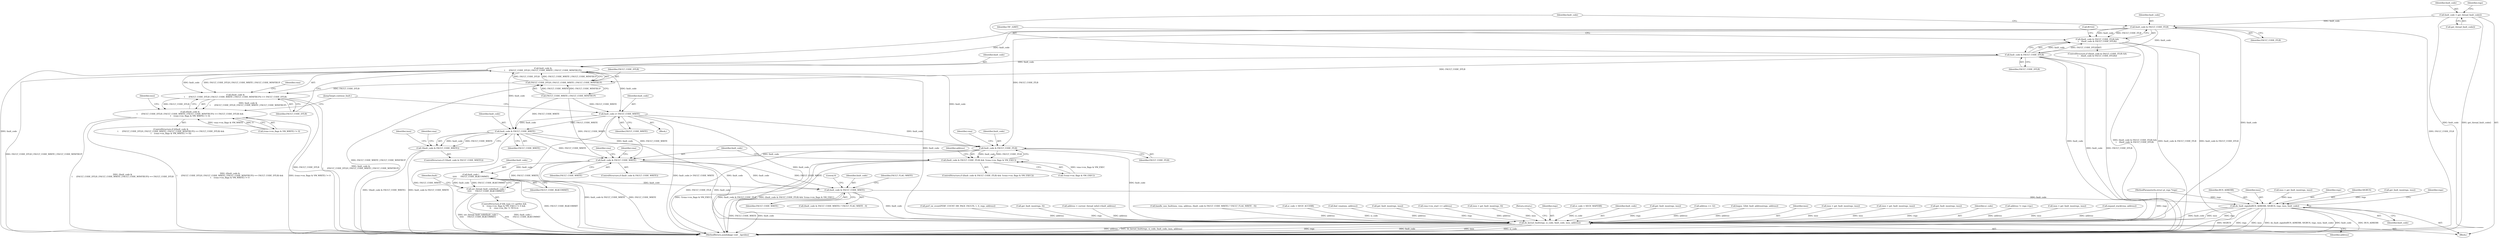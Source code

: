 digraph "0_linux_a8b0ca17b80e92faab46ee7179ba9e99ccb61233_44@API" {
"1000134" [label="(Call,fault_code = get_thread_fault_code())"];
"1000151" [label="(Call,fault_code & FAULT_CODE_ITLB)"];
"1000150" [label="(Call,(fault_code & FAULT_CODE_ITLB) &&\n\t    (fault_code & FAULT_CODE_DTLB))"];
"1000154" [label="(Call,fault_code & FAULT_CODE_DTLB)"];
"1000289" [label="(Call,fault_code &\n\t      (FAULT_CODE_DTLB | FAULT_CODE_WRITE | FAULT_CODE_WINFIXUP))"];
"1000288" [label="(Call,(fault_code &\n\t      (FAULT_CODE_DTLB | FAULT_CODE_WRITE | FAULT_CODE_WINFIXUP)) == FAULT_CODE_DTLB)"];
"1000287" [label="(Call,((fault_code &\n\t      (FAULT_CODE_DTLB | FAULT_CODE_WRITE | FAULT_CODE_WINFIXUP)) == FAULT_CODE_DTLB) &&\n\t    (vma->vm_flags & VM_WRITE) != 0)"];
"1000327" [label="(Call,fault_code |= FAULT_CODE_WRITE)"];
"1000348" [label="(Call,fault_code & FAULT_CODE_WRITE)"];
"1000347" [label="(Call,!(fault_code & FAULT_CODE_WRITE))"];
"1000400" [label="(Call,fault_code & FAULT_CODE_ITLB)"];
"1000399" [label="(Call,(fault_code & FAULT_CODE_ITLB) && !(vma->vm_flags & VM_EXEC))"];
"1000424" [label="(Call,fault_code & FAULT_CODE_WRITE)"];
"1000455" [label="(Call,fault_code |\n\t\t\t\t\t      FAULT_CODE_BLKCOMMIT)"];
"1000454" [label="(Call,set_thread_fault_code(fault_code |\n\t\t\t\t\t      FAULT_CODE_BLKCOMMIT))"];
"1000477" [label="(Call,fault_code & FAULT_CODE_WRITE)"];
"1000601" [label="(Call,do_kernel_fault(regs, si_code, fault_code, insn, address))"];
"1000648" [label="(Call,do_fault_siginfo(BUS_ADRERR, SIGBUS, regs, insn, fault_code))"];
"1000291" [label="(Call,FAULT_CODE_DTLB | FAULT_CODE_WRITE | FAULT_CODE_WINFIXUP)"];
"1000402" [label="(Identifier,FAULT_CODE_ITLB)"];
"1000290" [label="(Identifier,fault_code)"];
"1000239" [label="(Call,perf_sw_event(PERF_COUNT_SW_PAGE_FAULTS, 1, 0, regs, address))"];
"1000423" [label="(ControlStructure,if (fault_code & FAULT_CODE_WRITE))"];
"1000633" [label="(Call,get_fault_insn(regs, 0))"];
"1000292" [label="(Identifier,FAULT_CODE_DTLB)"];
"1000454" [label="(Call,set_thread_fault_code(fault_code |\n\t\t\t\t\t      FAULT_CODE_BLKCOMMIT))"];
"1000464" [label="(Identifier,vma)"];
"1000144" [label="(Call,address = current_thread_info()->fault_address)"];
"1000347" [label="(Call,!(fault_code & FAULT_CODE_WRITE))"];
"1000472" [label="(Call,handle_mm_fault(mm, vma, address, (fault_code & FAULT_CODE_WRITE) ? FAULT_FLAG_WRITE : 0))"];
"1000601" [label="(Call,do_kernel_fault(regs, si_code, fault_code, insn, address))"];
"1000152" [label="(Identifier,fault_code)"];
"1000391" [label="(Identifier,vma)"];
"1000293" [label="(Call,FAULT_CODE_WRITE | FAULT_CODE_WINFIXUP)"];
"1000648" [label="(Call,do_fault_siginfo(BUS_ADRERR, SIGBUS, regs, insn, fault_code))"];
"1000481" [label="(Literal,0)"];
"1000395" [label="(Call,si_code = SEGV_ACCERR)"];
"1000300" [label="(Identifier,vma)"];
"1000156" [label="(Identifier,FAULT_CODE_DTLB)"];
"1000403" [label="(Call,!(vma->vm_flags & VM_EXEC))"];
"1000288" [label="(Call,(fault_code &\n\t      (FAULT_CODE_DTLB | FAULT_CODE_WRITE | FAULT_CODE_WINFIXUP)) == FAULT_CODE_DTLB)"];
"1000649" [label="(Identifier,BUS_ADRERR)"];
"1000330" [label="(JumpTarget,continue_fault:)"];
"1000478" [label="(Identifier,fault_code)"];
"1000160" [label="(Identifier,TIF_32BIT)"];
"1000134" [label="(Call,fault_code = get_thread_fault_code())"];
"1000406" [label="(Identifier,vma)"];
"1000279" [label="(Call,find_vma(mm, address))"];
"1000287" [label="(Call,((fault_code &\n\t      (FAULT_CODE_DTLB | FAULT_CODE_WRITE | FAULT_CODE_WINFIXUP)) == FAULT_CODE_DTLB) &&\n\t    (vma->vm_flags & VM_WRITE) != 0)"];
"1000652" [label="(Identifier,insn)"];
"1000398" [label="(ControlStructure,if ((fault_code & FAULT_CODE_ITLB) && !(vma->vm_flags & VM_EXEC)))"];
"1000327" [label="(Call,fault_code |= FAULT_CODE_WRITE)"];
"1000638" [label="(Call,insn = get_fault_insn(regs, insn))"];
"1000456" [label="(Identifier,fault_code)"];
"1000400" [label="(Call,fault_code & FAULT_CODE_ITLB)"];
"1000651" [label="(Identifier,regs)"];
"1000349" [label="(Identifier,fault_code)"];
"1000425" [label="(Identifier,fault_code)"];
"1000611" [label="(Call,get_fault_insn(regs, insn))"];
"1000401" [label="(Identifier,fault_code)"];
"1000436" [label="(ControlStructure,if (tlb_type == spitfire &&\n\t\t    (vma->vm_flags & VM_EXEC) != 0 &&\n\t\t    vma->vm_file != NULL))"];
"1000332" [label="(Call,vma->vm_start <= address)"];
"1000631" [label="(Call,insn = get_fault_insn(regs, 0))"];
"1000399" [label="(Call,(fault_code & FAULT_CODE_ITLB) && !(vma->vm_flags & VM_EXEC))"];
"1000291" [label="(Call,FAULT_CODE_DTLB | FAULT_CODE_WRITE | FAULT_CODE_WINFIXUP)"];
"1000329" [label="(Identifier,FAULT_CODE_WRITE)"];
"1000348" [label="(Call,fault_code & FAULT_CODE_WRITE)"];
"1000432" [label="(Identifier,vma)"];
"1000480" [label="(Identifier,FAULT_FLAG_WRITE)"];
"1000607" [label="(Return,return;)"];
"1000346" [label="(ControlStructure,if (!(fault_code & FAULT_CODE_WRITE)))"];
"1000150" [label="(Call,(fault_code & FAULT_CODE_ITLB) &&\n\t    (fault_code & FAULT_CODE_DTLB))"];
"1000476" [label="(Call,(fault_code & FAULT_CODE_WRITE) ? FAULT_FLAG_WRITE : 0)"];
"1000135" [label="(Identifier,fault_code)"];
"1000602" [label="(Identifier,regs)"];
"1000141" [label="(Call,si_code = SEGV_MAPERR)"];
"1000350" [label="(Identifier,FAULT_CODE_WRITE)"];
"1000650" [label="(Identifier,SIGBUS)"];
"1000426" [label="(Identifier,FAULT_CODE_WRITE)"];
"1000353" [label="(Identifier,insn)"];
"1000479" [label="(Identifier,FAULT_CODE_WRITE)"];
"1000286" [label="(ControlStructure,if (((fault_code &\n\t      (FAULT_CODE_DTLB | FAULT_CODE_WRITE | FAULT_CODE_WINFIXUP)) == FAULT_CODE_DTLB) &&\n\t    (vma->vm_flags & VM_WRITE) != 0))"];
"1000149" [label="(ControlStructure,if ((fault_code & FAULT_CODE_ITLB) &&\n\t    (fault_code & FAULT_CODE_DTLB)))"];
"1000661" [label="(MethodReturn,asmlinkage void __kprobes)"];
"1000604" [label="(Identifier,fault_code)"];
"1000268" [label="(Call,get_fault_insn(regs, insn))"];
"1000186" [label="(Call,address >> 32)"];
"1000157" [label="(Call,BUG())"];
"1000477" [label="(Call,fault_code & FAULT_CODE_WRITE)"];
"1000191" [label="(Call,bogus_32bit_fault_address(regs, address))"];
"1000605" [label="(Identifier,insn)"];
"1000139" [label="(Identifier,regs)"];
"1000297" [label="(Call,(vma->vm_flags & VM_WRITE) != 0)"];
"1000153" [label="(Identifier,FAULT_CODE_ITLB)"];
"1000457" [label="(Identifier,FAULT_CODE_BLKCOMMIT)"];
"1000266" [label="(Call,insn = get_fault_insn(regs, insn))"];
"1000609" [label="(Call,insn = get_fault_insn(regs, insn))"];
"1000592" [label="(Call,get_fault_insn(regs, insn))"];
"1000640" [label="(Call,get_fault_insn(regs, insn))"];
"1000306" [label="(Identifier,insn)"];
"1000154" [label="(Call,fault_code & FAULT_CODE_DTLB)"];
"1000289" [label="(Call,fault_code &\n\t      (FAULT_CODE_DTLB | FAULT_CODE_WRITE | FAULT_CODE_WINFIXUP))"];
"1000603" [label="(Identifier,si_code)"];
"1000155" [label="(Identifier,fault_code)"];
"1000471" [label="(Identifier,fault)"];
"1000328" [label="(Identifier,fault_code)"];
"1000411" [label="(Call,address != regs->tpc)"];
"1000412" [label="(Identifier,address)"];
"1000653" [label="(Identifier,fault_code)"];
"1000657" [label="(Identifier,regs)"];
"1000590" [label="(Call,insn = get_fault_insn(regs, insn))"];
"1000136" [label="(Call,get_thread_fault_code())"];
"1000455" [label="(Call,fault_code |\n\t\t\t\t\t      FAULT_CODE_BLKCOMMIT)"];
"1000390" [label="(Call,expand_stack(vma, address))"];
"1000296" [label="(Identifier,FAULT_CODE_DTLB)"];
"1000424" [label="(Call,fault_code & FAULT_CODE_WRITE)"];
"1000116" [label="(MethodParameterIn,struct pt_regs *regs)"];
"1000117" [label="(Block,)"];
"1000606" [label="(Identifier,address)"];
"1000326" [label="(Block,)"];
"1000151" [label="(Call,fault_code & FAULT_CODE_ITLB)"];
"1000134" -> "1000117"  [label="AST: "];
"1000134" -> "1000136"  [label="CFG: "];
"1000135" -> "1000134"  [label="AST: "];
"1000136" -> "1000134"  [label="AST: "];
"1000139" -> "1000134"  [label="CFG: "];
"1000134" -> "1000661"  [label="DDG: fault_code"];
"1000134" -> "1000661"  [label="DDG: get_thread_fault_code()"];
"1000134" -> "1000151"  [label="DDG: fault_code"];
"1000151" -> "1000150"  [label="AST: "];
"1000151" -> "1000153"  [label="CFG: "];
"1000152" -> "1000151"  [label="AST: "];
"1000153" -> "1000151"  [label="AST: "];
"1000155" -> "1000151"  [label="CFG: "];
"1000150" -> "1000151"  [label="CFG: "];
"1000151" -> "1000661"  [label="DDG: fault_code"];
"1000151" -> "1000661"  [label="DDG: FAULT_CODE_ITLB"];
"1000151" -> "1000150"  [label="DDG: fault_code"];
"1000151" -> "1000150"  [label="DDG: FAULT_CODE_ITLB"];
"1000151" -> "1000154"  [label="DDG: fault_code"];
"1000151" -> "1000289"  [label="DDG: fault_code"];
"1000151" -> "1000400"  [label="DDG: FAULT_CODE_ITLB"];
"1000151" -> "1000601"  [label="DDG: fault_code"];
"1000150" -> "1000149"  [label="AST: "];
"1000150" -> "1000154"  [label="CFG: "];
"1000154" -> "1000150"  [label="AST: "];
"1000157" -> "1000150"  [label="CFG: "];
"1000160" -> "1000150"  [label="CFG: "];
"1000150" -> "1000661"  [label="DDG: fault_code & FAULT_CODE_ITLB"];
"1000150" -> "1000661"  [label="DDG: fault_code & FAULT_CODE_DTLB"];
"1000150" -> "1000661"  [label="DDG: (fault_code & FAULT_CODE_ITLB) &&\n\t    (fault_code & FAULT_CODE_DTLB)"];
"1000154" -> "1000150"  [label="DDG: fault_code"];
"1000154" -> "1000150"  [label="DDG: FAULT_CODE_DTLB"];
"1000154" -> "1000156"  [label="CFG: "];
"1000155" -> "1000154"  [label="AST: "];
"1000156" -> "1000154"  [label="AST: "];
"1000154" -> "1000661"  [label="DDG: fault_code"];
"1000154" -> "1000661"  [label="DDG: FAULT_CODE_DTLB"];
"1000154" -> "1000289"  [label="DDG: fault_code"];
"1000154" -> "1000291"  [label="DDG: FAULT_CODE_DTLB"];
"1000154" -> "1000601"  [label="DDG: fault_code"];
"1000289" -> "1000288"  [label="AST: "];
"1000289" -> "1000291"  [label="CFG: "];
"1000290" -> "1000289"  [label="AST: "];
"1000291" -> "1000289"  [label="AST: "];
"1000296" -> "1000289"  [label="CFG: "];
"1000289" -> "1000661"  [label="DDG: FAULT_CODE_DTLB | FAULT_CODE_WRITE | FAULT_CODE_WINFIXUP"];
"1000289" -> "1000288"  [label="DDG: fault_code"];
"1000289" -> "1000288"  [label="DDG: FAULT_CODE_DTLB | FAULT_CODE_WRITE | FAULT_CODE_WINFIXUP"];
"1000291" -> "1000289"  [label="DDG: FAULT_CODE_DTLB"];
"1000291" -> "1000289"  [label="DDG: FAULT_CODE_WRITE | FAULT_CODE_WINFIXUP"];
"1000289" -> "1000327"  [label="DDG: fault_code"];
"1000289" -> "1000348"  [label="DDG: fault_code"];
"1000289" -> "1000400"  [label="DDG: fault_code"];
"1000289" -> "1000601"  [label="DDG: fault_code"];
"1000288" -> "1000287"  [label="AST: "];
"1000288" -> "1000296"  [label="CFG: "];
"1000296" -> "1000288"  [label="AST: "];
"1000300" -> "1000288"  [label="CFG: "];
"1000287" -> "1000288"  [label="CFG: "];
"1000288" -> "1000661"  [label="DDG: FAULT_CODE_DTLB"];
"1000288" -> "1000661"  [label="DDG: fault_code &\n\t      (FAULT_CODE_DTLB | FAULT_CODE_WRITE | FAULT_CODE_WINFIXUP)"];
"1000288" -> "1000287"  [label="DDG: fault_code &\n\t      (FAULT_CODE_DTLB | FAULT_CODE_WRITE | FAULT_CODE_WINFIXUP)"];
"1000288" -> "1000287"  [label="DDG: FAULT_CODE_DTLB"];
"1000291" -> "1000288"  [label="DDG: FAULT_CODE_DTLB"];
"1000287" -> "1000286"  [label="AST: "];
"1000287" -> "1000297"  [label="CFG: "];
"1000297" -> "1000287"  [label="AST: "];
"1000306" -> "1000287"  [label="CFG: "];
"1000330" -> "1000287"  [label="CFG: "];
"1000287" -> "1000661"  [label="DDG: ((fault_code &\n\t      (FAULT_CODE_DTLB | FAULT_CODE_WRITE | FAULT_CODE_WINFIXUP)) == FAULT_CODE_DTLB) &&\n\t    (vma->vm_flags & VM_WRITE) != 0"];
"1000287" -> "1000661"  [label="DDG: (vma->vm_flags & VM_WRITE) != 0"];
"1000287" -> "1000661"  [label="DDG: (fault_code &\n\t      (FAULT_CODE_DTLB | FAULT_CODE_WRITE | FAULT_CODE_WINFIXUP)) == FAULT_CODE_DTLB"];
"1000297" -> "1000287"  [label="DDG: vma->vm_flags & VM_WRITE"];
"1000297" -> "1000287"  [label="DDG: 0"];
"1000327" -> "1000326"  [label="AST: "];
"1000327" -> "1000329"  [label="CFG: "];
"1000328" -> "1000327"  [label="AST: "];
"1000329" -> "1000327"  [label="AST: "];
"1000330" -> "1000327"  [label="CFG: "];
"1000327" -> "1000661"  [label="DDG: FAULT_CODE_WRITE"];
"1000327" -> "1000661"  [label="DDG: fault_code |= FAULT_CODE_WRITE"];
"1000293" -> "1000327"  [label="DDG: FAULT_CODE_WRITE"];
"1000327" -> "1000348"  [label="DDG: fault_code"];
"1000327" -> "1000348"  [label="DDG: FAULT_CODE_WRITE"];
"1000327" -> "1000400"  [label="DDG: fault_code"];
"1000327" -> "1000424"  [label="DDG: FAULT_CODE_WRITE"];
"1000327" -> "1000601"  [label="DDG: fault_code"];
"1000348" -> "1000347"  [label="AST: "];
"1000348" -> "1000350"  [label="CFG: "];
"1000349" -> "1000348"  [label="AST: "];
"1000350" -> "1000348"  [label="AST: "];
"1000347" -> "1000348"  [label="CFG: "];
"1000348" -> "1000661"  [label="DDG: FAULT_CODE_WRITE"];
"1000348" -> "1000347"  [label="DDG: fault_code"];
"1000348" -> "1000347"  [label="DDG: FAULT_CODE_WRITE"];
"1000293" -> "1000348"  [label="DDG: FAULT_CODE_WRITE"];
"1000348" -> "1000400"  [label="DDG: fault_code"];
"1000348" -> "1000424"  [label="DDG: FAULT_CODE_WRITE"];
"1000348" -> "1000601"  [label="DDG: fault_code"];
"1000347" -> "1000346"  [label="AST: "];
"1000353" -> "1000347"  [label="CFG: "];
"1000391" -> "1000347"  [label="CFG: "];
"1000347" -> "1000661"  [label="DDG: fault_code & FAULT_CODE_WRITE"];
"1000347" -> "1000661"  [label="DDG: !(fault_code & FAULT_CODE_WRITE)"];
"1000400" -> "1000399"  [label="AST: "];
"1000400" -> "1000402"  [label="CFG: "];
"1000401" -> "1000400"  [label="AST: "];
"1000402" -> "1000400"  [label="AST: "];
"1000406" -> "1000400"  [label="CFG: "];
"1000399" -> "1000400"  [label="CFG: "];
"1000400" -> "1000661"  [label="DDG: FAULT_CODE_ITLB"];
"1000400" -> "1000399"  [label="DDG: fault_code"];
"1000400" -> "1000399"  [label="DDG: FAULT_CODE_ITLB"];
"1000400" -> "1000424"  [label="DDG: fault_code"];
"1000400" -> "1000601"  [label="DDG: fault_code"];
"1000399" -> "1000398"  [label="AST: "];
"1000399" -> "1000403"  [label="CFG: "];
"1000403" -> "1000399"  [label="AST: "];
"1000412" -> "1000399"  [label="CFG: "];
"1000425" -> "1000399"  [label="CFG: "];
"1000399" -> "1000661"  [label="DDG: !(vma->vm_flags & VM_EXEC)"];
"1000399" -> "1000661"  [label="DDG: fault_code & FAULT_CODE_ITLB"];
"1000399" -> "1000661"  [label="DDG: (fault_code & FAULT_CODE_ITLB) && !(vma->vm_flags & VM_EXEC)"];
"1000403" -> "1000399"  [label="DDG: vma->vm_flags & VM_EXEC"];
"1000424" -> "1000423"  [label="AST: "];
"1000424" -> "1000426"  [label="CFG: "];
"1000425" -> "1000424"  [label="AST: "];
"1000426" -> "1000424"  [label="AST: "];
"1000432" -> "1000424"  [label="CFG: "];
"1000464" -> "1000424"  [label="CFG: "];
"1000424" -> "1000661"  [label="DDG: FAULT_CODE_WRITE"];
"1000424" -> "1000661"  [label="DDG: fault_code & FAULT_CODE_WRITE"];
"1000293" -> "1000424"  [label="DDG: FAULT_CODE_WRITE"];
"1000424" -> "1000455"  [label="DDG: fault_code"];
"1000424" -> "1000477"  [label="DDG: fault_code"];
"1000424" -> "1000477"  [label="DDG: FAULT_CODE_WRITE"];
"1000424" -> "1000601"  [label="DDG: fault_code"];
"1000455" -> "1000454"  [label="AST: "];
"1000455" -> "1000457"  [label="CFG: "];
"1000456" -> "1000455"  [label="AST: "];
"1000457" -> "1000455"  [label="AST: "];
"1000454" -> "1000455"  [label="CFG: "];
"1000455" -> "1000661"  [label="DDG: FAULT_CODE_BLKCOMMIT"];
"1000455" -> "1000454"  [label="DDG: fault_code"];
"1000455" -> "1000454"  [label="DDG: FAULT_CODE_BLKCOMMIT"];
"1000455" -> "1000477"  [label="DDG: fault_code"];
"1000454" -> "1000436"  [label="AST: "];
"1000471" -> "1000454"  [label="CFG: "];
"1000454" -> "1000661"  [label="DDG: fault_code |\n\t\t\t\t\t      FAULT_CODE_BLKCOMMIT"];
"1000454" -> "1000661"  [label="DDG: set_thread_fault_code(fault_code |\n\t\t\t\t\t      FAULT_CODE_BLKCOMMIT)"];
"1000477" -> "1000476"  [label="AST: "];
"1000477" -> "1000479"  [label="CFG: "];
"1000478" -> "1000477"  [label="AST: "];
"1000479" -> "1000477"  [label="AST: "];
"1000480" -> "1000477"  [label="CFG: "];
"1000481" -> "1000477"  [label="CFG: "];
"1000477" -> "1000661"  [label="DDG: FAULT_CODE_WRITE"];
"1000477" -> "1000661"  [label="DDG: fault_code"];
"1000477" -> "1000601"  [label="DDG: fault_code"];
"1000477" -> "1000648"  [label="DDG: fault_code"];
"1000601" -> "1000117"  [label="AST: "];
"1000601" -> "1000606"  [label="CFG: "];
"1000602" -> "1000601"  [label="AST: "];
"1000603" -> "1000601"  [label="AST: "];
"1000604" -> "1000601"  [label="AST: "];
"1000605" -> "1000601"  [label="AST: "];
"1000606" -> "1000601"  [label="AST: "];
"1000607" -> "1000601"  [label="CFG: "];
"1000601" -> "1000661"  [label="DDG: regs"];
"1000601" -> "1000661"  [label="DDG: fault_code"];
"1000601" -> "1000661"  [label="DDG: insn"];
"1000601" -> "1000661"  [label="DDG: si_code"];
"1000601" -> "1000661"  [label="DDG: address"];
"1000601" -> "1000661"  [label="DDG: do_kernel_fault(regs, si_code, fault_code, insn, address)"];
"1000648" -> "1000601"  [label="DDG: regs"];
"1000648" -> "1000601"  [label="DDG: fault_code"];
"1000648" -> "1000601"  [label="DDG: insn"];
"1000268" -> "1000601"  [label="DDG: regs"];
"1000633" -> "1000601"  [label="DDG: regs"];
"1000611" -> "1000601"  [label="DDG: regs"];
"1000592" -> "1000601"  [label="DDG: regs"];
"1000116" -> "1000601"  [label="DDG: regs"];
"1000395" -> "1000601"  [label="DDG: si_code"];
"1000141" -> "1000601"  [label="DDG: si_code"];
"1000631" -> "1000601"  [label="DDG: insn"];
"1000609" -> "1000601"  [label="DDG: insn"];
"1000266" -> "1000601"  [label="DDG: insn"];
"1000590" -> "1000601"  [label="DDG: insn"];
"1000186" -> "1000601"  [label="DDG: address"];
"1000332" -> "1000601"  [label="DDG: address"];
"1000472" -> "1000601"  [label="DDG: address"];
"1000144" -> "1000601"  [label="DDG: address"];
"1000239" -> "1000601"  [label="DDG: address"];
"1000390" -> "1000601"  [label="DDG: address"];
"1000411" -> "1000601"  [label="DDG: address"];
"1000191" -> "1000601"  [label="DDG: address"];
"1000279" -> "1000601"  [label="DDG: address"];
"1000648" -> "1000117"  [label="AST: "];
"1000648" -> "1000653"  [label="CFG: "];
"1000649" -> "1000648"  [label="AST: "];
"1000650" -> "1000648"  [label="AST: "];
"1000651" -> "1000648"  [label="AST: "];
"1000652" -> "1000648"  [label="AST: "];
"1000653" -> "1000648"  [label="AST: "];
"1000657" -> "1000648"  [label="CFG: "];
"1000648" -> "1000661"  [label="DDG: SIGBUS"];
"1000648" -> "1000661"  [label="DDG: regs"];
"1000648" -> "1000661"  [label="DDG: insn"];
"1000648" -> "1000661"  [label="DDG: do_fault_siginfo(BUS_ADRERR, SIGBUS, regs, insn, fault_code)"];
"1000648" -> "1000661"  [label="DDG: fault_code"];
"1000648" -> "1000661"  [label="DDG: BUS_ADRERR"];
"1000640" -> "1000648"  [label="DDG: regs"];
"1000116" -> "1000648"  [label="DDG: regs"];
"1000638" -> "1000648"  [label="DDG: insn"];
"1000291" -> "1000293"  [label="CFG: "];
"1000292" -> "1000291"  [label="AST: "];
"1000293" -> "1000291"  [label="AST: "];
"1000291" -> "1000661"  [label="DDG: FAULT_CODE_WRITE | FAULT_CODE_WINFIXUP"];
"1000293" -> "1000291"  [label="DDG: FAULT_CODE_WRITE"];
"1000293" -> "1000291"  [label="DDG: FAULT_CODE_WINFIXUP"];
}

